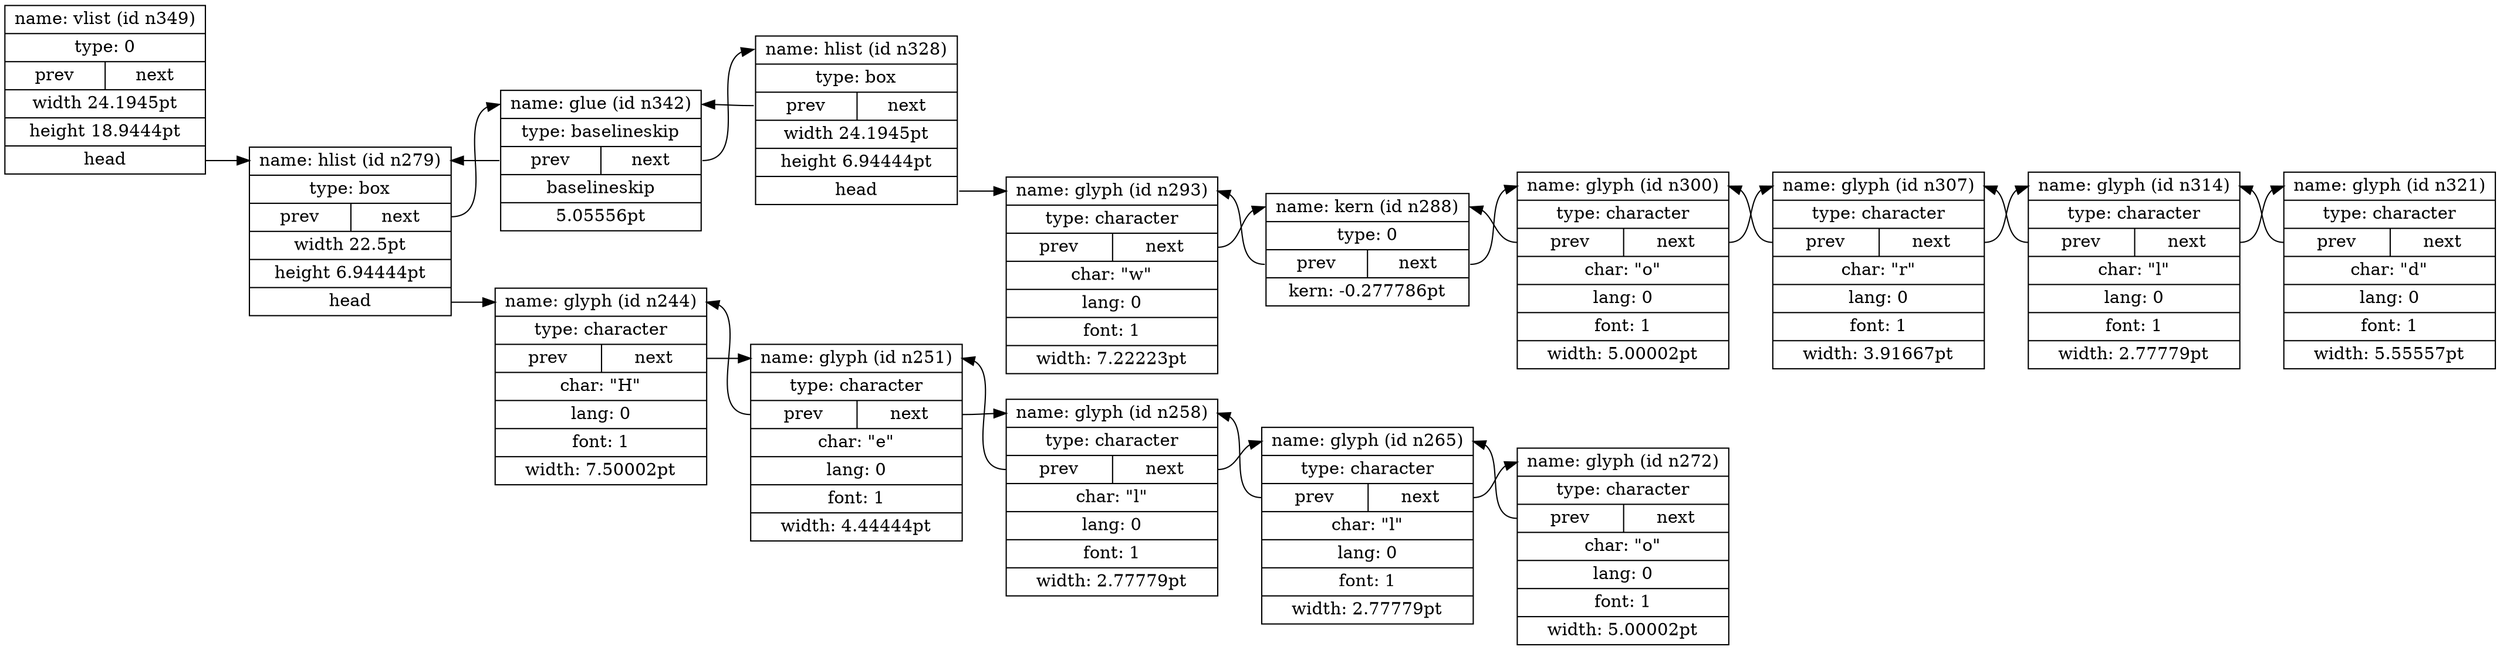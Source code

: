 digraph g {
graph [
rankdir = "LR"
];
node [ shape = "record"]
"n349" [ label = "<title> name: vlist (id n349) | <sub> type: 0  |  { <prev> prev |<next> next }|<width> width 24.1945pt|<height> height 18.9444pt|<head> head"]
"n349":head -> "n279":title
"n279" [ label = "<title> name: hlist (id n279) | <sub> type: box  |  { <prev> prev |<next> next }|<width> width 22.5pt|<height> height 6.94444pt|<head> head"]
"n279":next -> "n342":title
"n279":head -> "n244":title
"n244" [ label = "<title> name: glyph (id n244) | <sub> type: character  |  { <prev> prev |<next> next }|<char> char: \"H\"|<lang> lang: 0|<font> font: 1|<width> width: 7.50002pt"]
"n244":next -> "n251":title
"n251" [ label = "<title> name: glyph (id n251) | <sub> type: character  |  { <prev> prev |<next> next }|<char> char: \"e\"|<lang> lang: 0|<font> font: 1|<width> width: 4.44444pt"]
"n251":next -> "n258":title
"n251":prev:w -> "n244":title
"n258" [ label = "<title> name: glyph (id n258) | <sub> type: character  |  { <prev> prev |<next> next }|<char> char: \"l\"|<lang> lang: 0|<font> font: 1|<width> width: 2.77779pt"]
"n258":next -> "n265":title
"n258":prev:w -> "n251":title
"n265" [ label = "<title> name: glyph (id n265) | <sub> type: character  |  { <prev> prev |<next> next }|<char> char: \"l\"|<lang> lang: 0|<font> font: 1|<width> width: 2.77779pt"]
"n265":next -> "n272":title
"n265":prev:w -> "n258":title
"n272" [ label = "<title> name: glyph (id n272) | <sub> type: character  |  { <prev> prev |<next> next }|<char> char: \"o\"|<lang> lang: 0|<font> font: 1|<width> width: 5.00002pt"]
"n272":prev:w -> "n265":title
"n342" [ label = "<title> name: glue (id n342) | <sub> type: baselineskip  |  { <prev> prev |<next> next }|<subtype> baselineskip|<spec> 5.05556pt"]
"n342":next -> "n328":title
"n342":prev:w -> "n279":title
"n328" [ label = "<title> name: hlist (id n328) | <sub> type: box  |  { <prev> prev |<next> next }|<width> width 24.1945pt|<height> height 6.94444pt|<head> head"]
"n328":prev:w -> "n342":title
"n328":head -> "n293":title
"n293" [ label = "<title> name: glyph (id n293) | <sub> type: character  |  { <prev> prev |<next> next }|<char> char: \"w\"|<lang> lang: 0|<font> font: 1|<width> width: 7.22223pt"]
"n293":next -> "n288":title
"n288" [ label = "<title> name: kern (id n288) | <sub> type: 0  |  { <prev> prev |<next> next }|<kern> kern: -0.277786pt"]
"n288":next -> "n300":title
"n288":prev:w -> "n293":title
"n300" [ label = "<title> name: glyph (id n300) | <sub> type: character  |  { <prev> prev |<next> next }|<char> char: \"o\"|<lang> lang: 0|<font> font: 1|<width> width: 5.00002pt"]
"n300":next -> "n307":title
"n300":prev:w -> "n288":title
"n307" [ label = "<title> name: glyph (id n307) | <sub> type: character  |  { <prev> prev |<next> next }|<char> char: \"r\"|<lang> lang: 0|<font> font: 1|<width> width: 3.91667pt"]
"n307":next -> "n314":title
"n307":prev:w -> "n300":title
"n314" [ label = "<title> name: glyph (id n314) | <sub> type: character  |  { <prev> prev |<next> next }|<char> char: \"l\"|<lang> lang: 0|<font> font: 1|<width> width: 2.77779pt"]
"n314":next -> "n321":title
"n314":prev:w -> "n307":title
"n321" [ label = "<title> name: glyph (id n321) | <sub> type: character  |  { <prev> prev |<next> next }|<char> char: \"d\"|<lang> lang: 0|<font> font: 1|<width> width: 5.55557pt"]
"n321":prev:w -> "n314":title
}
